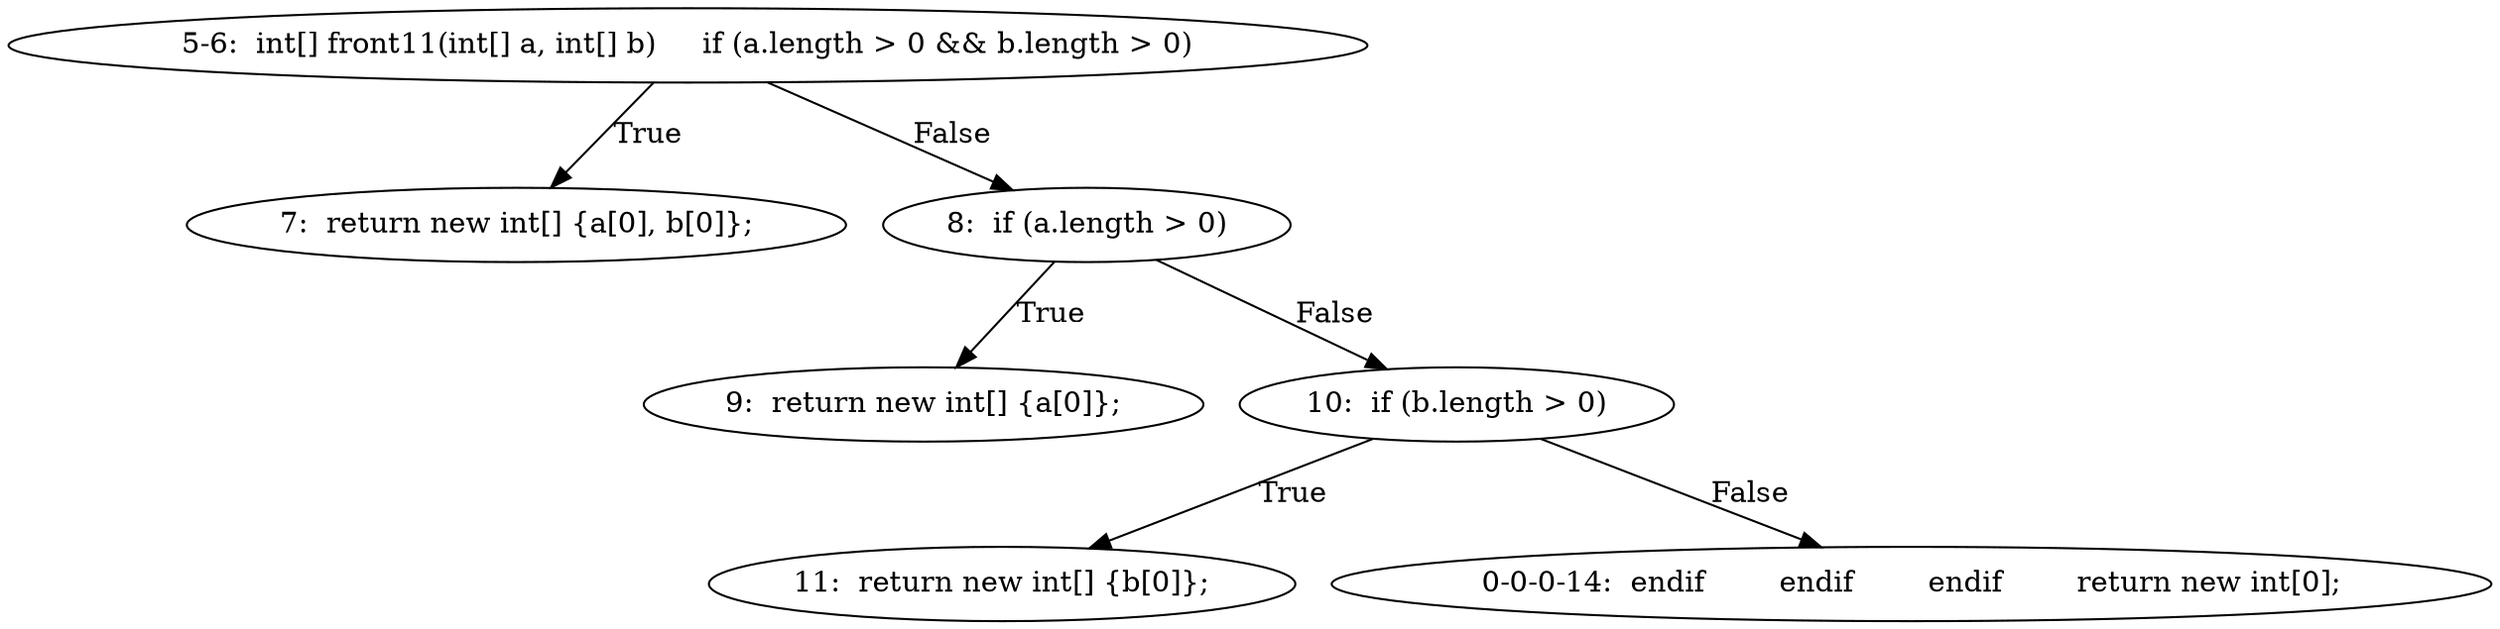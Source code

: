 digraph result_test { 
// graph-vertices
  a1  [label="5-6:  int[] front11(int[] a, int[] b)	if (a.length > 0 && b.length > 0)"]; 
  2  [label="7:  return new int[] {a[0], b[0]};"]; 
  4  [label="8:  if (a.length > 0)"]; 
  5  [label="9:  return new int[] {a[0]};"]; 
  7  [label="10:  if (b.length > 0)"]; 
  8  [label="11:  return new int[] {b[0]};"]; 
  a4  [label="0-0-0-14:  endif	endif	endif	return new int[0];"]; 
// graph-edges
  a1 -> 2  [label="True"]; 
  a1 -> 4  [label="False"]; 
  4 -> 5  [label="True"]; 
  4 -> 7  [label="False"]; 
  7 -> 8  [label="True"]; 
  7 -> a4  [label="False"]; 
}